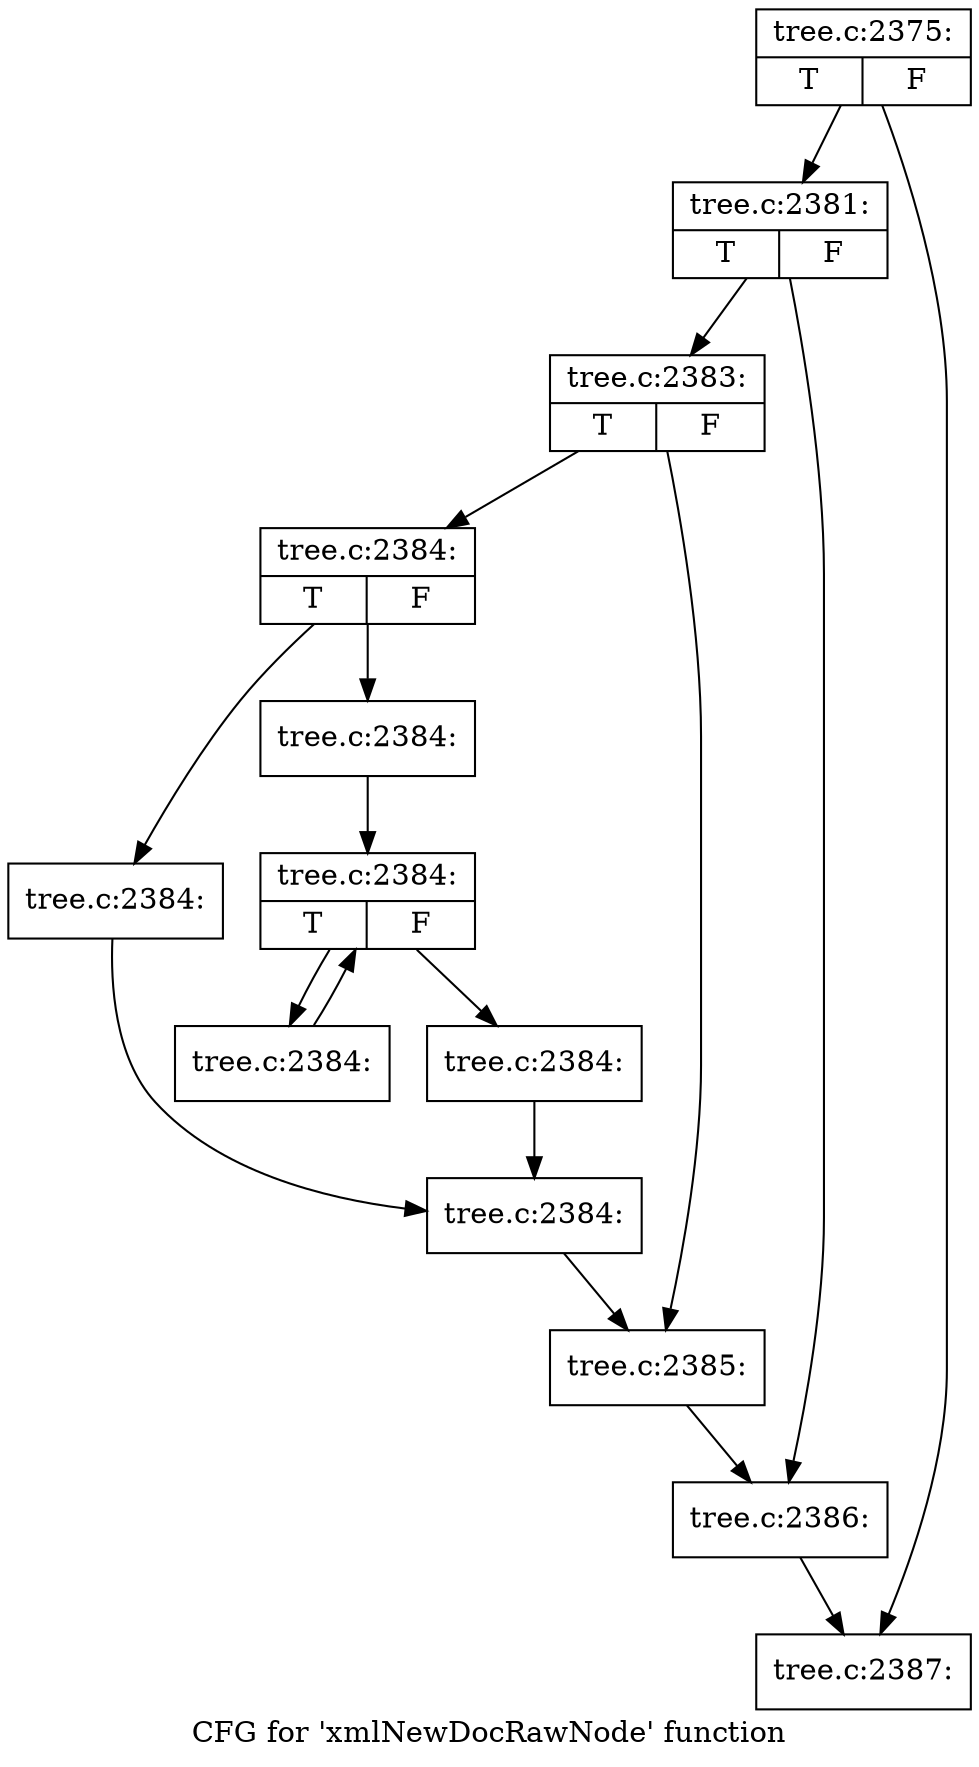 digraph "CFG for 'xmlNewDocRawNode' function" {
	label="CFG for 'xmlNewDocRawNode' function";

	Node0x438ef50 [shape=record,label="{tree.c:2375:|{<s0>T|<s1>F}}"];
	Node0x438ef50 -> Node0x43904c0;
	Node0x438ef50 -> Node0x4390510;
	Node0x43904c0 [shape=record,label="{tree.c:2381:|{<s0>T|<s1>F}}"];
	Node0x43904c0 -> Node0x4390b10;
	Node0x43904c0 -> Node0x4390b60;
	Node0x4390b10 [shape=record,label="{tree.c:2383:|{<s0>T|<s1>F}}"];
	Node0x4390b10 -> Node0x4391290;
	Node0x4390b10 -> Node0x43912e0;
	Node0x4391290 [shape=record,label="{tree.c:2384:|{<s0>T|<s1>F}}"];
	Node0x4391290 -> Node0x43919d0;
	Node0x4391290 -> Node0x4391a70;
	Node0x43919d0 [shape=record,label="{tree.c:2384:}"];
	Node0x43919d0 -> Node0x4391a20;
	Node0x4391a70 [shape=record,label="{tree.c:2384:}"];
	Node0x4391a70 -> Node0x4391f20;
	Node0x4391f20 [shape=record,label="{tree.c:2384:|{<s0>T|<s1>F}}"];
	Node0x4391f20 -> Node0x4392350;
	Node0x4391f20 -> Node0x4392110;
	Node0x4392350 [shape=record,label="{tree.c:2384:}"];
	Node0x4392350 -> Node0x4391f20;
	Node0x4392110 [shape=record,label="{tree.c:2384:}"];
	Node0x4392110 -> Node0x4391a20;
	Node0x4391a20 [shape=record,label="{tree.c:2384:}"];
	Node0x4391a20 -> Node0x43912e0;
	Node0x43912e0 [shape=record,label="{tree.c:2385:}"];
	Node0x43912e0 -> Node0x4390b60;
	Node0x4390b60 [shape=record,label="{tree.c:2386:}"];
	Node0x4390b60 -> Node0x4390510;
	Node0x4390510 [shape=record,label="{tree.c:2387:}"];
}
